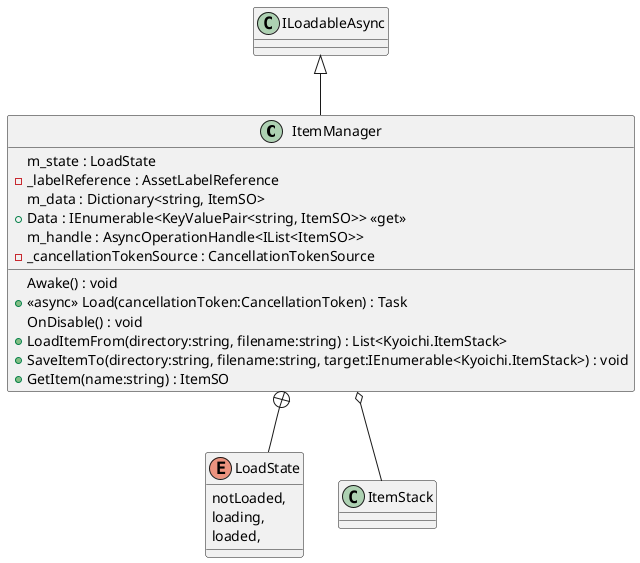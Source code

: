 @startuml
class ItemManager {
    m_state : LoadState
    - _labelReference : AssetLabelReference
    m_data : Dictionary<string, ItemSO>
    + Data : IEnumerable<KeyValuePair<string, ItemSO>> <<get>>
    Awake() : void
    m_handle : AsyncOperationHandle<IList<ItemSO>>
    - _cancellationTokenSource : CancellationTokenSource
    + <<async>> Load(cancellationToken:CancellationToken) : Task
    OnDisable() : void
    + LoadItemFrom(directory:string, filename:string) : List<Kyoichi.ItemStack>
    + SaveItemTo(directory:string, filename:string, target:IEnumerable<Kyoichi.ItemStack>) : void
    + GetItem(name:string) : ItemSO
}
enum LoadState {
    notLoaded,
    loading,
    loaded,
}
ILoadableAsync <|-- ItemManager
ItemManager +-- LoadState
ItemManager o-- ItemStack
@enduml
